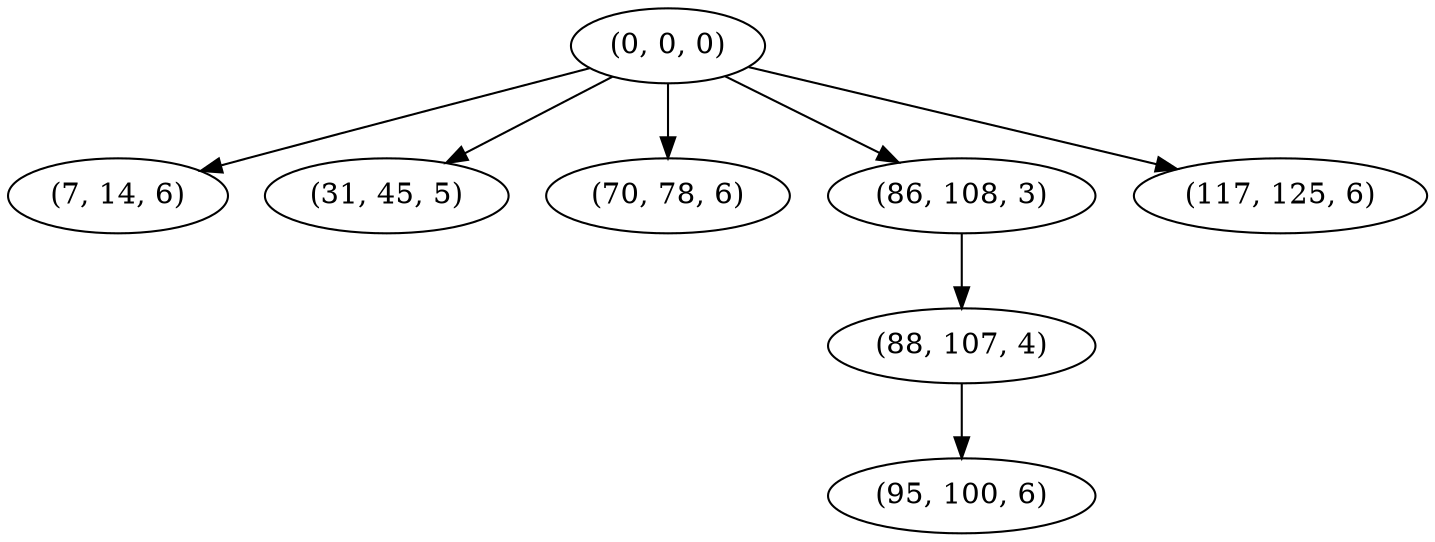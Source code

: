 digraph tree {
    "(0, 0, 0)";
    "(7, 14, 6)";
    "(31, 45, 5)";
    "(70, 78, 6)";
    "(86, 108, 3)";
    "(88, 107, 4)";
    "(95, 100, 6)";
    "(117, 125, 6)";
    "(0, 0, 0)" -> "(7, 14, 6)";
    "(0, 0, 0)" -> "(31, 45, 5)";
    "(0, 0, 0)" -> "(70, 78, 6)";
    "(0, 0, 0)" -> "(86, 108, 3)";
    "(0, 0, 0)" -> "(117, 125, 6)";
    "(86, 108, 3)" -> "(88, 107, 4)";
    "(88, 107, 4)" -> "(95, 100, 6)";
}
